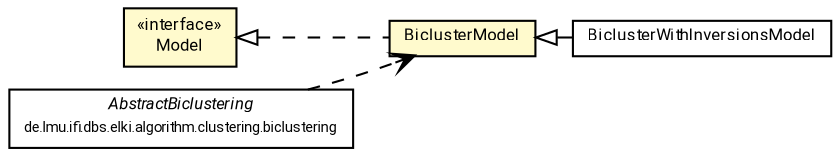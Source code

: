 #!/usr/local/bin/dot
#
# Class diagram 
# Generated by UMLGraph version R5_7_2-60-g0e99a6 (http://www.spinellis.gr/umlgraph/)
#

digraph G {
	graph [fontnames="svg"]
	edge [fontname="Roboto",fontsize=7,labelfontname="Roboto",labelfontsize=7,color="black"];
	node [fontname="Roboto",fontcolor="black",fontsize=8,shape=plaintext,margin=0,width=0,height=0];
	nodesep=0.15;
	ranksep=0.25;
	rankdir=LR;
	// de.lmu.ifi.dbs.elki.data.model.BiclusterModel
	c1876705 [label=<<table title="de.lmu.ifi.dbs.elki.data.model.BiclusterModel" border="0" cellborder="1" cellspacing="0" cellpadding="2" bgcolor="lemonChiffon" href="BiclusterModel.html" target="_parent">
		<tr><td><table border="0" cellspacing="0" cellpadding="1">
		<tr><td align="center" balign="center"> <font face="Roboto">BiclusterModel</font> </td></tr>
		</table></td></tr>
		</table>>, URL="BiclusterModel.html"];
	// de.lmu.ifi.dbs.elki.data.model.Model
	c1876709 [label=<<table title="de.lmu.ifi.dbs.elki.data.model.Model" border="0" cellborder="1" cellspacing="0" cellpadding="2" bgcolor="LemonChiffon" href="Model.html" target="_parent">
		<tr><td><table border="0" cellspacing="0" cellpadding="1">
		<tr><td align="center" balign="center"> &#171;interface&#187; </td></tr>
		<tr><td align="center" balign="center"> <font face="Roboto">Model</font> </td></tr>
		</table></td></tr>
		</table>>, URL="Model.html"];
	// de.lmu.ifi.dbs.elki.data.model.BiclusterWithInversionsModel
	c1876712 [label=<<table title="de.lmu.ifi.dbs.elki.data.model.BiclusterWithInversionsModel" border="0" cellborder="1" cellspacing="0" cellpadding="2" href="BiclusterWithInversionsModel.html" target="_parent">
		<tr><td><table border="0" cellspacing="0" cellpadding="1">
		<tr><td align="center" balign="center"> <font face="Roboto">BiclusterWithInversionsModel</font> </td></tr>
		</table></td></tr>
		</table>>, URL="BiclusterWithInversionsModel.html"];
	// de.lmu.ifi.dbs.elki.algorithm.clustering.biclustering.AbstractBiclustering<V extends de.lmu.ifi.dbs.elki.data.NumberVector, M extends de.lmu.ifi.dbs.elki.data.model.BiclusterModel>
	c1877010 [label=<<table title="de.lmu.ifi.dbs.elki.algorithm.clustering.biclustering.AbstractBiclustering" border="0" cellborder="1" cellspacing="0" cellpadding="2" href="../../algorithm/clustering/biclustering/AbstractBiclustering.html" target="_parent">
		<tr><td><table border="0" cellspacing="0" cellpadding="1">
		<tr><td align="center" balign="center"> <font face="Roboto"><i>AbstractBiclustering</i></font> </td></tr>
		<tr><td align="center" balign="center"> <font face="Roboto" point-size="7.0">de.lmu.ifi.dbs.elki.algorithm.clustering.biclustering</font> </td></tr>
		</table></td></tr>
		</table>>, URL="../../algorithm/clustering/biclustering/AbstractBiclustering.html"];
	// de.lmu.ifi.dbs.elki.data.model.BiclusterModel implements de.lmu.ifi.dbs.elki.data.model.Model
	c1876709 -> c1876705 [arrowtail=empty,style=dashed,dir=back,weight=9];
	// de.lmu.ifi.dbs.elki.data.model.BiclusterWithInversionsModel extends de.lmu.ifi.dbs.elki.data.model.BiclusterModel
	c1876705 -> c1876712 [arrowtail=empty,dir=back,weight=10];
	// de.lmu.ifi.dbs.elki.algorithm.clustering.biclustering.AbstractBiclustering<V extends de.lmu.ifi.dbs.elki.data.NumberVector, M extends de.lmu.ifi.dbs.elki.data.model.BiclusterModel> depend de.lmu.ifi.dbs.elki.data.model.BiclusterModel
	c1877010 -> c1876705 [arrowhead=open,style=dashed,weight=0];
}

